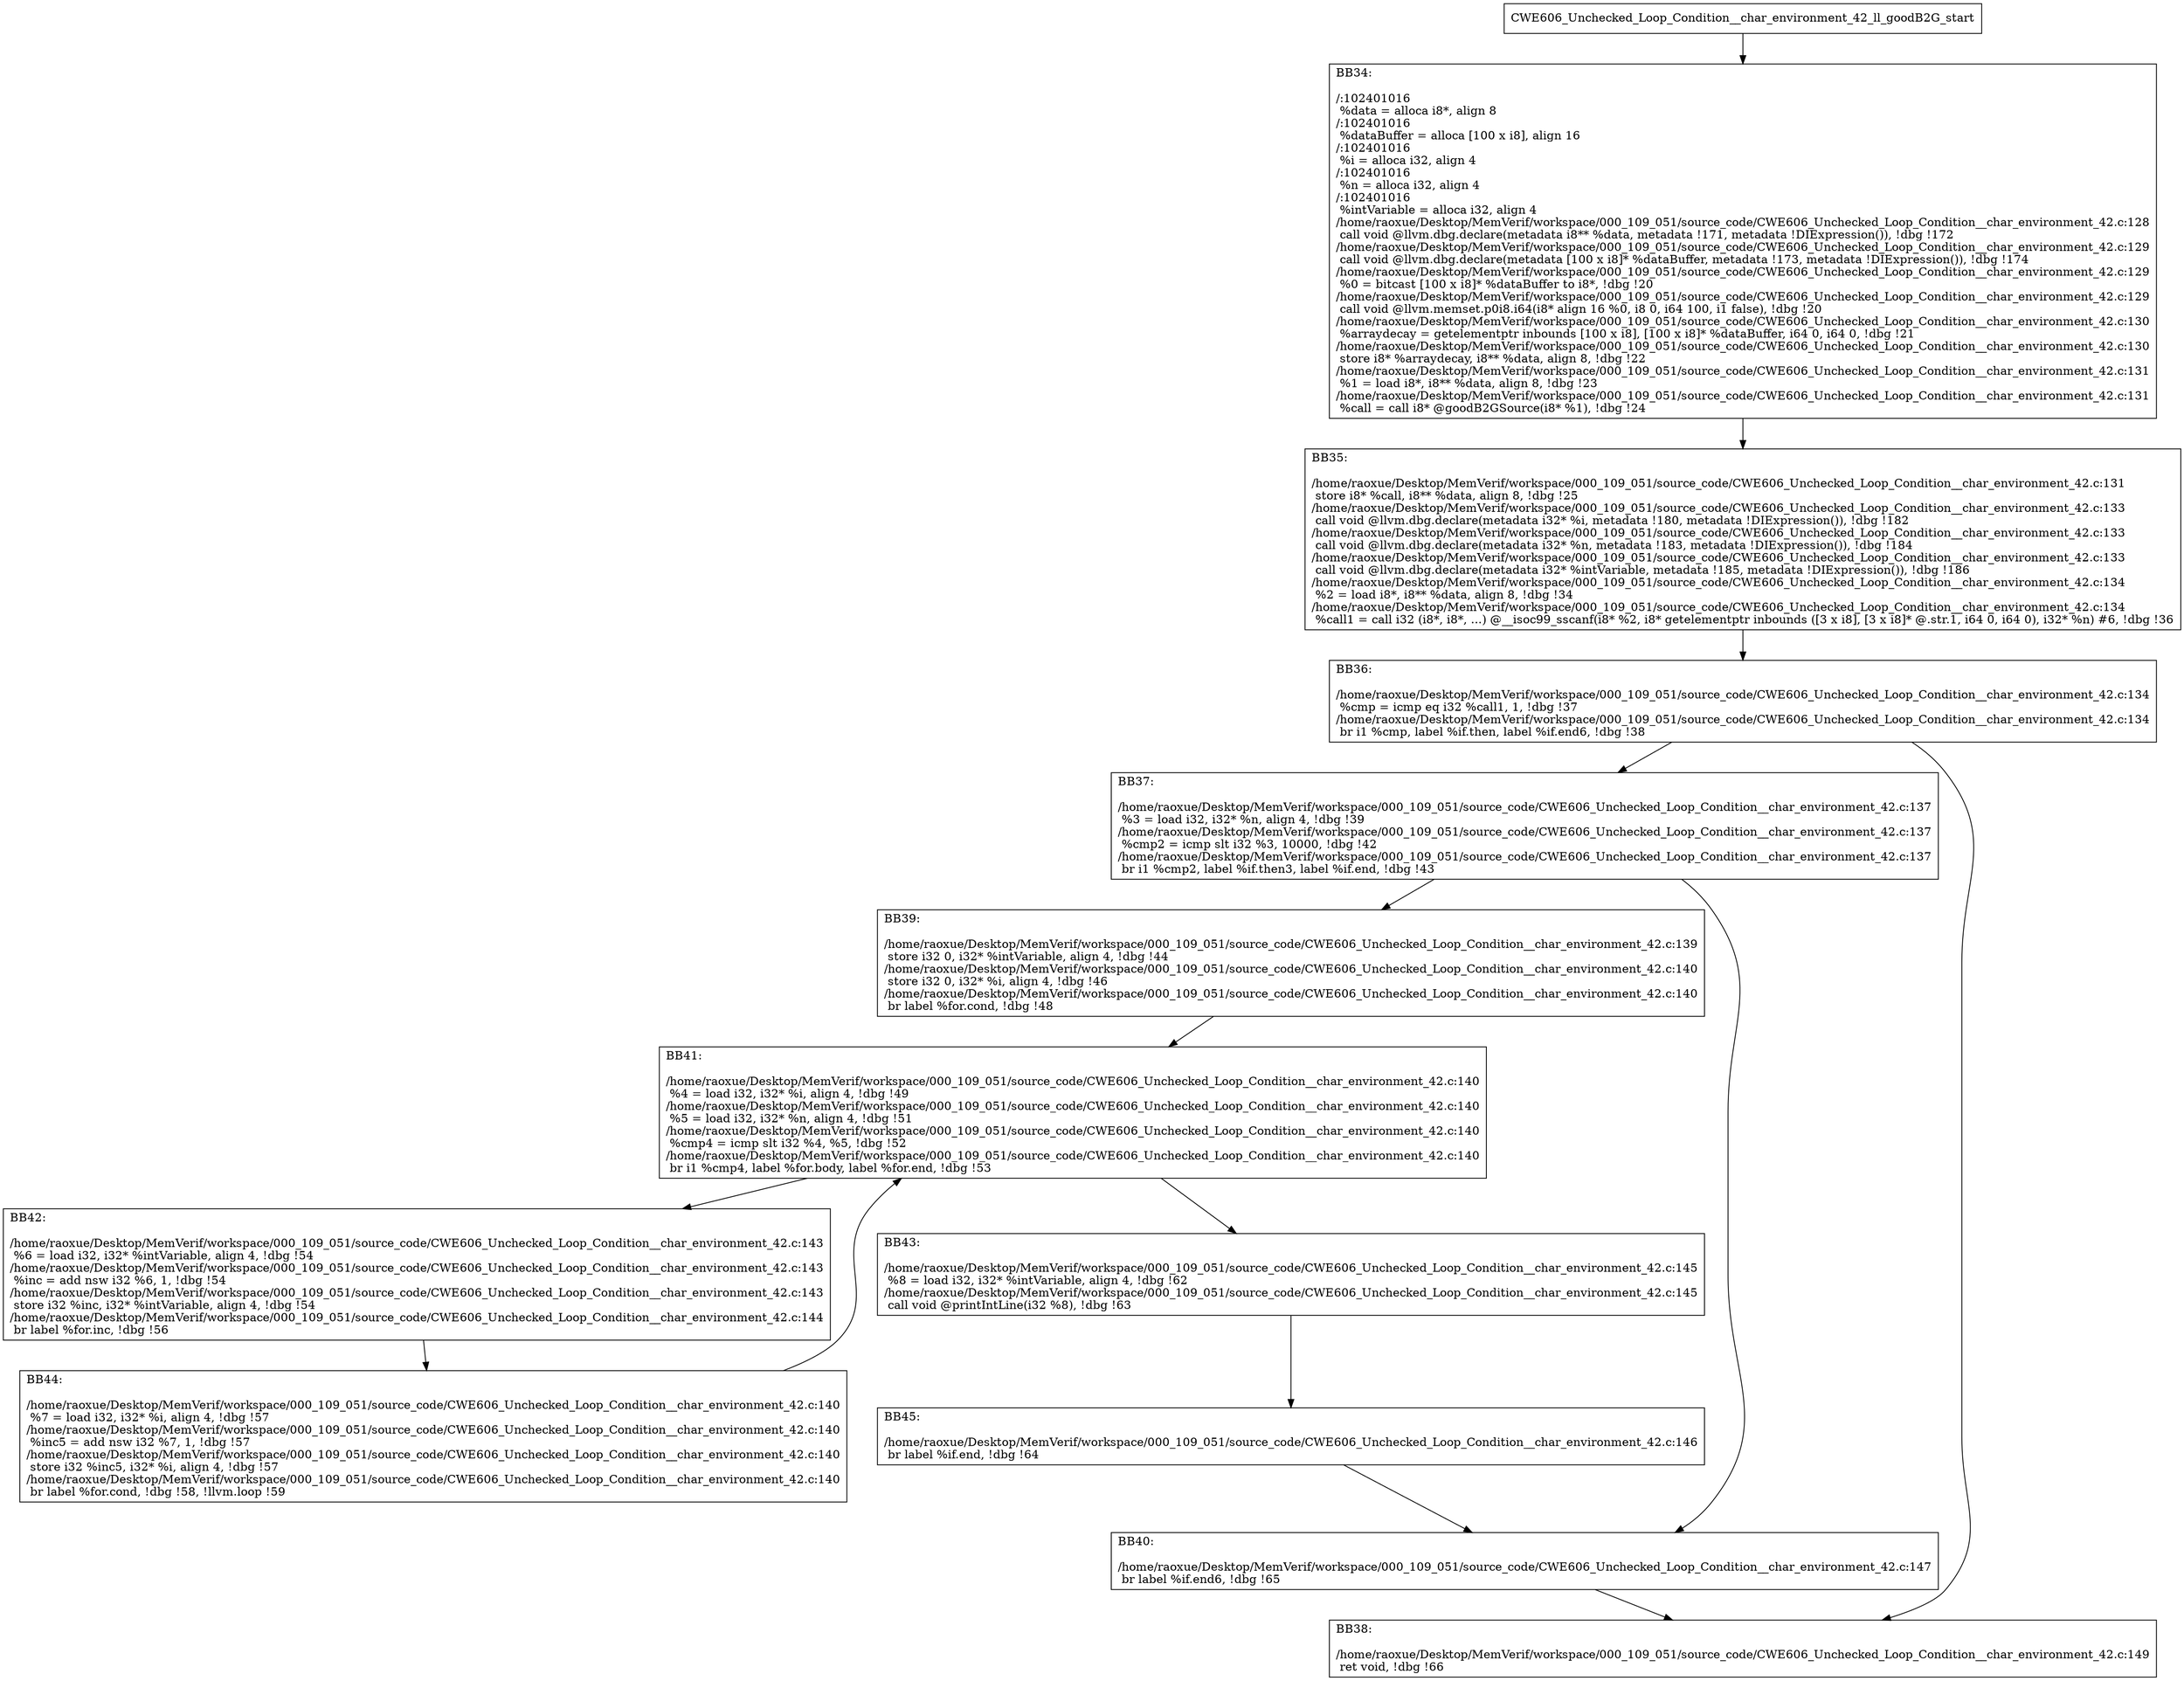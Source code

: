 digraph "CFG for'CWE606_Unchecked_Loop_Condition__char_environment_42_ll_goodB2G' function" {
	BBCWE606_Unchecked_Loop_Condition__char_environment_42_ll_goodB2G_start[shape=record,label="{CWE606_Unchecked_Loop_Condition__char_environment_42_ll_goodB2G_start}"];
	BBCWE606_Unchecked_Loop_Condition__char_environment_42_ll_goodB2G_start-> CWE606_Unchecked_Loop_Condition__char_environment_42_ll_goodB2GBB34;
	CWE606_Unchecked_Loop_Condition__char_environment_42_ll_goodB2GBB34 [shape=record, label="{BB34:\l\l/:102401016\l
  %data = alloca i8*, align 8\l
/:102401016\l
  %dataBuffer = alloca [100 x i8], align 16\l
/:102401016\l
  %i = alloca i32, align 4\l
/:102401016\l
  %n = alloca i32, align 4\l
/:102401016\l
  %intVariable = alloca i32, align 4\l
/home/raoxue/Desktop/MemVerif/workspace/000_109_051/source_code/CWE606_Unchecked_Loop_Condition__char_environment_42.c:128\l
  call void @llvm.dbg.declare(metadata i8** %data, metadata !171, metadata !DIExpression()), !dbg !172\l
/home/raoxue/Desktop/MemVerif/workspace/000_109_051/source_code/CWE606_Unchecked_Loop_Condition__char_environment_42.c:129\l
  call void @llvm.dbg.declare(metadata [100 x i8]* %dataBuffer, metadata !173, metadata !DIExpression()), !dbg !174\l
/home/raoxue/Desktop/MemVerif/workspace/000_109_051/source_code/CWE606_Unchecked_Loop_Condition__char_environment_42.c:129\l
  %0 = bitcast [100 x i8]* %dataBuffer to i8*, !dbg !20\l
/home/raoxue/Desktop/MemVerif/workspace/000_109_051/source_code/CWE606_Unchecked_Loop_Condition__char_environment_42.c:129\l
  call void @llvm.memset.p0i8.i64(i8* align 16 %0, i8 0, i64 100, i1 false), !dbg !20\l
/home/raoxue/Desktop/MemVerif/workspace/000_109_051/source_code/CWE606_Unchecked_Loop_Condition__char_environment_42.c:130\l
  %arraydecay = getelementptr inbounds [100 x i8], [100 x i8]* %dataBuffer, i64 0, i64 0, !dbg !21\l
/home/raoxue/Desktop/MemVerif/workspace/000_109_051/source_code/CWE606_Unchecked_Loop_Condition__char_environment_42.c:130\l
  store i8* %arraydecay, i8** %data, align 8, !dbg !22\l
/home/raoxue/Desktop/MemVerif/workspace/000_109_051/source_code/CWE606_Unchecked_Loop_Condition__char_environment_42.c:131\l
  %1 = load i8*, i8** %data, align 8, !dbg !23\l
/home/raoxue/Desktop/MemVerif/workspace/000_109_051/source_code/CWE606_Unchecked_Loop_Condition__char_environment_42.c:131\l
  %call = call i8* @goodB2GSource(i8* %1), !dbg !24\l
}"];
	CWE606_Unchecked_Loop_Condition__char_environment_42_ll_goodB2GBB34-> CWE606_Unchecked_Loop_Condition__char_environment_42_ll_goodB2GBB35;
	CWE606_Unchecked_Loop_Condition__char_environment_42_ll_goodB2GBB35 [shape=record, label="{BB35:\l\l/home/raoxue/Desktop/MemVerif/workspace/000_109_051/source_code/CWE606_Unchecked_Loop_Condition__char_environment_42.c:131\l
  store i8* %call, i8** %data, align 8, !dbg !25\l
/home/raoxue/Desktop/MemVerif/workspace/000_109_051/source_code/CWE606_Unchecked_Loop_Condition__char_environment_42.c:133\l
  call void @llvm.dbg.declare(metadata i32* %i, metadata !180, metadata !DIExpression()), !dbg !182\l
/home/raoxue/Desktop/MemVerif/workspace/000_109_051/source_code/CWE606_Unchecked_Loop_Condition__char_environment_42.c:133\l
  call void @llvm.dbg.declare(metadata i32* %n, metadata !183, metadata !DIExpression()), !dbg !184\l
/home/raoxue/Desktop/MemVerif/workspace/000_109_051/source_code/CWE606_Unchecked_Loop_Condition__char_environment_42.c:133\l
  call void @llvm.dbg.declare(metadata i32* %intVariable, metadata !185, metadata !DIExpression()), !dbg !186\l
/home/raoxue/Desktop/MemVerif/workspace/000_109_051/source_code/CWE606_Unchecked_Loop_Condition__char_environment_42.c:134\l
  %2 = load i8*, i8** %data, align 8, !dbg !34\l
/home/raoxue/Desktop/MemVerif/workspace/000_109_051/source_code/CWE606_Unchecked_Loop_Condition__char_environment_42.c:134\l
  %call1 = call i32 (i8*, i8*, ...) @__isoc99_sscanf(i8* %2, i8* getelementptr inbounds ([3 x i8], [3 x i8]* @.str.1, i64 0, i64 0), i32* %n) #6, !dbg !36\l
}"];
	CWE606_Unchecked_Loop_Condition__char_environment_42_ll_goodB2GBB35-> CWE606_Unchecked_Loop_Condition__char_environment_42_ll_goodB2GBB36;
	CWE606_Unchecked_Loop_Condition__char_environment_42_ll_goodB2GBB36 [shape=record, label="{BB36:\l\l/home/raoxue/Desktop/MemVerif/workspace/000_109_051/source_code/CWE606_Unchecked_Loop_Condition__char_environment_42.c:134\l
  %cmp = icmp eq i32 %call1, 1, !dbg !37\l
/home/raoxue/Desktop/MemVerif/workspace/000_109_051/source_code/CWE606_Unchecked_Loop_Condition__char_environment_42.c:134\l
  br i1 %cmp, label %if.then, label %if.end6, !dbg !38\l
}"];
	CWE606_Unchecked_Loop_Condition__char_environment_42_ll_goodB2GBB36-> CWE606_Unchecked_Loop_Condition__char_environment_42_ll_goodB2GBB37;
	CWE606_Unchecked_Loop_Condition__char_environment_42_ll_goodB2GBB36-> CWE606_Unchecked_Loop_Condition__char_environment_42_ll_goodB2GBB38;
	CWE606_Unchecked_Loop_Condition__char_environment_42_ll_goodB2GBB37 [shape=record, label="{BB37:\l\l/home/raoxue/Desktop/MemVerif/workspace/000_109_051/source_code/CWE606_Unchecked_Loop_Condition__char_environment_42.c:137\l
  %3 = load i32, i32* %n, align 4, !dbg !39\l
/home/raoxue/Desktop/MemVerif/workspace/000_109_051/source_code/CWE606_Unchecked_Loop_Condition__char_environment_42.c:137\l
  %cmp2 = icmp slt i32 %3, 10000, !dbg !42\l
/home/raoxue/Desktop/MemVerif/workspace/000_109_051/source_code/CWE606_Unchecked_Loop_Condition__char_environment_42.c:137\l
  br i1 %cmp2, label %if.then3, label %if.end, !dbg !43\l
}"];
	CWE606_Unchecked_Loop_Condition__char_environment_42_ll_goodB2GBB37-> CWE606_Unchecked_Loop_Condition__char_environment_42_ll_goodB2GBB39;
	CWE606_Unchecked_Loop_Condition__char_environment_42_ll_goodB2GBB37-> CWE606_Unchecked_Loop_Condition__char_environment_42_ll_goodB2GBB40;
	CWE606_Unchecked_Loop_Condition__char_environment_42_ll_goodB2GBB39 [shape=record, label="{BB39:\l\l/home/raoxue/Desktop/MemVerif/workspace/000_109_051/source_code/CWE606_Unchecked_Loop_Condition__char_environment_42.c:139\l
  store i32 0, i32* %intVariable, align 4, !dbg !44\l
/home/raoxue/Desktop/MemVerif/workspace/000_109_051/source_code/CWE606_Unchecked_Loop_Condition__char_environment_42.c:140\l
  store i32 0, i32* %i, align 4, !dbg !46\l
/home/raoxue/Desktop/MemVerif/workspace/000_109_051/source_code/CWE606_Unchecked_Loop_Condition__char_environment_42.c:140\l
  br label %for.cond, !dbg !48\l
}"];
	CWE606_Unchecked_Loop_Condition__char_environment_42_ll_goodB2GBB39-> CWE606_Unchecked_Loop_Condition__char_environment_42_ll_goodB2GBB41;
	CWE606_Unchecked_Loop_Condition__char_environment_42_ll_goodB2GBB41 [shape=record, label="{BB41:\l\l/home/raoxue/Desktop/MemVerif/workspace/000_109_051/source_code/CWE606_Unchecked_Loop_Condition__char_environment_42.c:140\l
  %4 = load i32, i32* %i, align 4, !dbg !49\l
/home/raoxue/Desktop/MemVerif/workspace/000_109_051/source_code/CWE606_Unchecked_Loop_Condition__char_environment_42.c:140\l
  %5 = load i32, i32* %n, align 4, !dbg !51\l
/home/raoxue/Desktop/MemVerif/workspace/000_109_051/source_code/CWE606_Unchecked_Loop_Condition__char_environment_42.c:140\l
  %cmp4 = icmp slt i32 %4, %5, !dbg !52\l
/home/raoxue/Desktop/MemVerif/workspace/000_109_051/source_code/CWE606_Unchecked_Loop_Condition__char_environment_42.c:140\l
  br i1 %cmp4, label %for.body, label %for.end, !dbg !53\l
}"];
	CWE606_Unchecked_Loop_Condition__char_environment_42_ll_goodB2GBB41-> CWE606_Unchecked_Loop_Condition__char_environment_42_ll_goodB2GBB42;
	CWE606_Unchecked_Loop_Condition__char_environment_42_ll_goodB2GBB41-> CWE606_Unchecked_Loop_Condition__char_environment_42_ll_goodB2GBB43;
	CWE606_Unchecked_Loop_Condition__char_environment_42_ll_goodB2GBB42 [shape=record, label="{BB42:\l\l/home/raoxue/Desktop/MemVerif/workspace/000_109_051/source_code/CWE606_Unchecked_Loop_Condition__char_environment_42.c:143\l
  %6 = load i32, i32* %intVariable, align 4, !dbg !54\l
/home/raoxue/Desktop/MemVerif/workspace/000_109_051/source_code/CWE606_Unchecked_Loop_Condition__char_environment_42.c:143\l
  %inc = add nsw i32 %6, 1, !dbg !54\l
/home/raoxue/Desktop/MemVerif/workspace/000_109_051/source_code/CWE606_Unchecked_Loop_Condition__char_environment_42.c:143\l
  store i32 %inc, i32* %intVariable, align 4, !dbg !54\l
/home/raoxue/Desktop/MemVerif/workspace/000_109_051/source_code/CWE606_Unchecked_Loop_Condition__char_environment_42.c:144\l
  br label %for.inc, !dbg !56\l
}"];
	CWE606_Unchecked_Loop_Condition__char_environment_42_ll_goodB2GBB42-> CWE606_Unchecked_Loop_Condition__char_environment_42_ll_goodB2GBB44;
	CWE606_Unchecked_Loop_Condition__char_environment_42_ll_goodB2GBB44 [shape=record, label="{BB44:\l\l/home/raoxue/Desktop/MemVerif/workspace/000_109_051/source_code/CWE606_Unchecked_Loop_Condition__char_environment_42.c:140\l
  %7 = load i32, i32* %i, align 4, !dbg !57\l
/home/raoxue/Desktop/MemVerif/workspace/000_109_051/source_code/CWE606_Unchecked_Loop_Condition__char_environment_42.c:140\l
  %inc5 = add nsw i32 %7, 1, !dbg !57\l
/home/raoxue/Desktop/MemVerif/workspace/000_109_051/source_code/CWE606_Unchecked_Loop_Condition__char_environment_42.c:140\l
  store i32 %inc5, i32* %i, align 4, !dbg !57\l
/home/raoxue/Desktop/MemVerif/workspace/000_109_051/source_code/CWE606_Unchecked_Loop_Condition__char_environment_42.c:140\l
  br label %for.cond, !dbg !58, !llvm.loop !59\l
}"];
	CWE606_Unchecked_Loop_Condition__char_environment_42_ll_goodB2GBB44-> CWE606_Unchecked_Loop_Condition__char_environment_42_ll_goodB2GBB41;
	CWE606_Unchecked_Loop_Condition__char_environment_42_ll_goodB2GBB43 [shape=record, label="{BB43:\l\l/home/raoxue/Desktop/MemVerif/workspace/000_109_051/source_code/CWE606_Unchecked_Loop_Condition__char_environment_42.c:145\l
  %8 = load i32, i32* %intVariable, align 4, !dbg !62\l
/home/raoxue/Desktop/MemVerif/workspace/000_109_051/source_code/CWE606_Unchecked_Loop_Condition__char_environment_42.c:145\l
  call void @printIntLine(i32 %8), !dbg !63\l
}"];
	CWE606_Unchecked_Loop_Condition__char_environment_42_ll_goodB2GBB43-> CWE606_Unchecked_Loop_Condition__char_environment_42_ll_goodB2GBB45;
	CWE606_Unchecked_Loop_Condition__char_environment_42_ll_goodB2GBB45 [shape=record, label="{BB45:\l\l/home/raoxue/Desktop/MemVerif/workspace/000_109_051/source_code/CWE606_Unchecked_Loop_Condition__char_environment_42.c:146\l
  br label %if.end, !dbg !64\l
}"];
	CWE606_Unchecked_Loop_Condition__char_environment_42_ll_goodB2GBB45-> CWE606_Unchecked_Loop_Condition__char_environment_42_ll_goodB2GBB40;
	CWE606_Unchecked_Loop_Condition__char_environment_42_ll_goodB2GBB40 [shape=record, label="{BB40:\l\l/home/raoxue/Desktop/MemVerif/workspace/000_109_051/source_code/CWE606_Unchecked_Loop_Condition__char_environment_42.c:147\l
  br label %if.end6, !dbg !65\l
}"];
	CWE606_Unchecked_Loop_Condition__char_environment_42_ll_goodB2GBB40-> CWE606_Unchecked_Loop_Condition__char_environment_42_ll_goodB2GBB38;
	CWE606_Unchecked_Loop_Condition__char_environment_42_ll_goodB2GBB38 [shape=record, label="{BB38:\l\l/home/raoxue/Desktop/MemVerif/workspace/000_109_051/source_code/CWE606_Unchecked_Loop_Condition__char_environment_42.c:149\l
  ret void, !dbg !66\l
}"];
}
